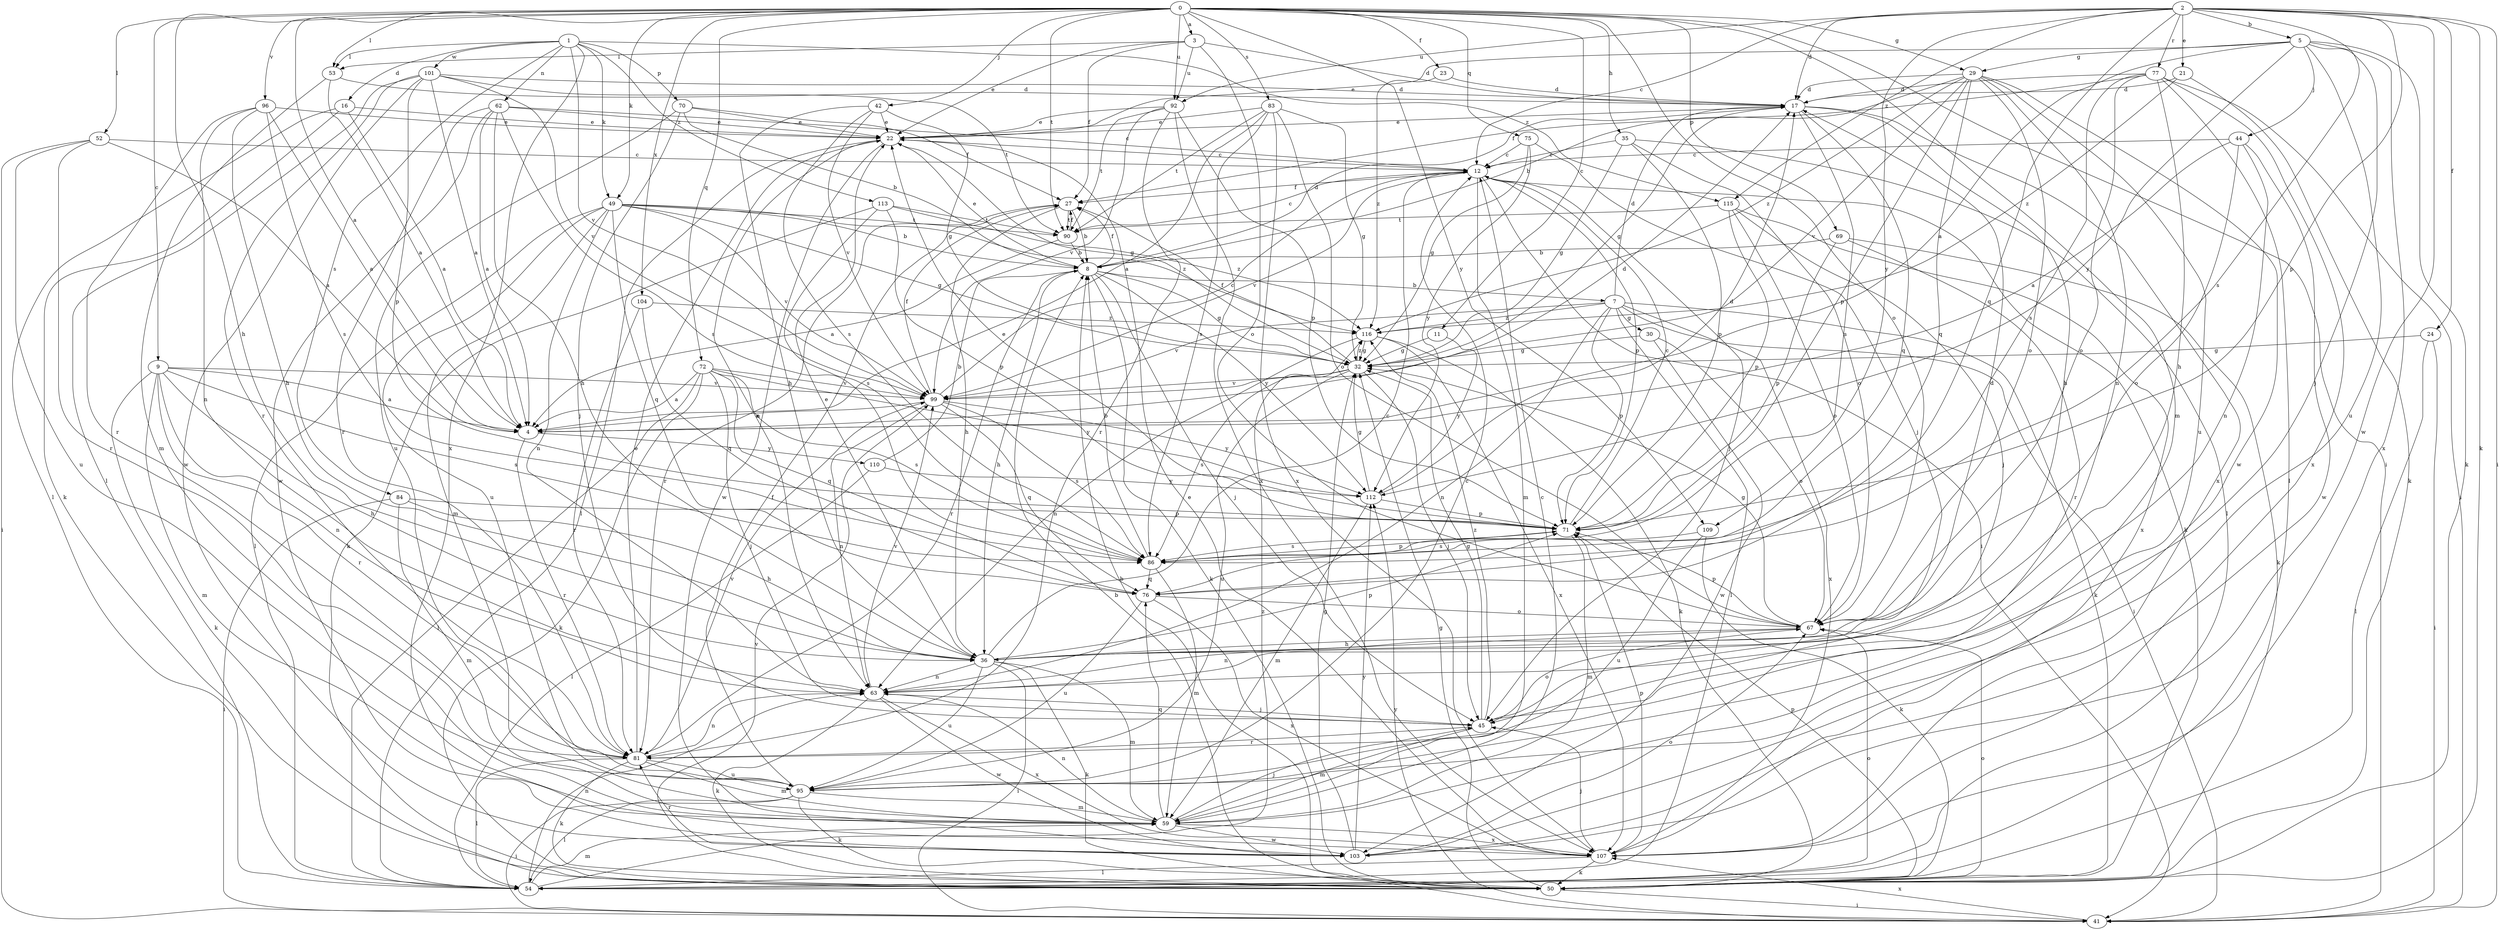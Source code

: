 strict digraph  {
0;
1;
2;
3;
4;
5;
7;
8;
9;
11;
12;
16;
17;
21;
22;
23;
24;
27;
29;
30;
32;
35;
36;
41;
42;
44;
45;
49;
50;
52;
53;
54;
59;
62;
63;
67;
69;
70;
71;
72;
75;
76;
77;
81;
83;
84;
86;
90;
92;
95;
96;
99;
101;
103;
104;
107;
109;
110;
112;
113;
115;
116;
0 -> 3  [label=a];
0 -> 4  [label=a];
0 -> 9  [label=c];
0 -> 11  [label=c];
0 -> 23  [label=f];
0 -> 29  [label=g];
0 -> 35  [label=h];
0 -> 36  [label=h];
0 -> 41  [label=i];
0 -> 42  [label=j];
0 -> 49  [label=k];
0 -> 52  [label=l];
0 -> 53  [label=l];
0 -> 59  [label=m];
0 -> 67  [label=o];
0 -> 69  [label=p];
0 -> 72  [label=q];
0 -> 75  [label=q];
0 -> 83  [label=s];
0 -> 90  [label=t];
0 -> 92  [label=u];
0 -> 96  [label=v];
0 -> 104  [label=x];
0 -> 109  [label=y];
1 -> 16  [label=d];
1 -> 49  [label=k];
1 -> 53  [label=l];
1 -> 62  [label=n];
1 -> 70  [label=p];
1 -> 84  [label=s];
1 -> 99  [label=v];
1 -> 101  [label=w];
1 -> 107  [label=x];
1 -> 113  [label=z];
1 -> 115  [label=z];
2 -> 5  [label=b];
2 -> 12  [label=c];
2 -> 17  [label=d];
2 -> 21  [label=e];
2 -> 24  [label=f];
2 -> 41  [label=i];
2 -> 50  [label=k];
2 -> 71  [label=p];
2 -> 76  [label=q];
2 -> 77  [label=r];
2 -> 86  [label=s];
2 -> 92  [label=u];
2 -> 103  [label=w];
2 -> 109  [label=y];
2 -> 115  [label=z];
3 -> 17  [label=d];
3 -> 22  [label=e];
3 -> 27  [label=f];
3 -> 53  [label=l];
3 -> 67  [label=o];
3 -> 92  [label=u];
4 -> 17  [label=d];
4 -> 81  [label=r];
4 -> 110  [label=y];
5 -> 4  [label=a];
5 -> 22  [label=e];
5 -> 29  [label=g];
5 -> 44  [label=j];
5 -> 45  [label=j];
5 -> 50  [label=k];
5 -> 95  [label=u];
5 -> 107  [label=x];
5 -> 112  [label=y];
7 -> 17  [label=d];
7 -> 30  [label=g];
7 -> 41  [label=i];
7 -> 50  [label=k];
7 -> 54  [label=l];
7 -> 63  [label=n];
7 -> 71  [label=p];
7 -> 99  [label=v];
7 -> 107  [label=x];
7 -> 116  [label=z];
8 -> 7  [label=b];
8 -> 17  [label=d];
8 -> 22  [label=e];
8 -> 27  [label=f];
8 -> 32  [label=g];
8 -> 36  [label=h];
8 -> 45  [label=j];
8 -> 50  [label=k];
8 -> 81  [label=r];
8 -> 112  [label=y];
9 -> 4  [label=a];
9 -> 36  [label=h];
9 -> 50  [label=k];
9 -> 59  [label=m];
9 -> 63  [label=n];
9 -> 81  [label=r];
9 -> 86  [label=s];
9 -> 99  [label=v];
11 -> 32  [label=g];
11 -> 112  [label=y];
12 -> 27  [label=f];
12 -> 41  [label=i];
12 -> 45  [label=j];
12 -> 50  [label=k];
12 -> 59  [label=m];
12 -> 71  [label=p];
12 -> 99  [label=v];
16 -> 4  [label=a];
16 -> 22  [label=e];
16 -> 50  [label=k];
16 -> 54  [label=l];
17 -> 22  [label=e];
17 -> 32  [label=g];
17 -> 36  [label=h];
17 -> 76  [label=q];
17 -> 86  [label=s];
17 -> 107  [label=x];
21 -> 17  [label=d];
21 -> 50  [label=k];
21 -> 116  [label=z];
22 -> 12  [label=c];
22 -> 32  [label=g];
22 -> 54  [label=l];
22 -> 63  [label=n];
22 -> 103  [label=w];
23 -> 17  [label=d];
23 -> 116  [label=z];
24 -> 32  [label=g];
24 -> 41  [label=i];
24 -> 54  [label=l];
27 -> 8  [label=b];
27 -> 36  [label=h];
27 -> 81  [label=r];
27 -> 90  [label=t];
29 -> 8  [label=b];
29 -> 17  [label=d];
29 -> 63  [label=n];
29 -> 67  [label=o];
29 -> 71  [label=p];
29 -> 76  [label=q];
29 -> 95  [label=u];
29 -> 99  [label=v];
29 -> 103  [label=w];
29 -> 116  [label=z];
30 -> 32  [label=g];
30 -> 67  [label=o];
30 -> 103  [label=w];
32 -> 27  [label=f];
32 -> 45  [label=j];
32 -> 86  [label=s];
32 -> 95  [label=u];
32 -> 99  [label=v];
32 -> 116  [label=z];
35 -> 12  [label=c];
35 -> 32  [label=g];
35 -> 54  [label=l];
35 -> 67  [label=o];
35 -> 71  [label=p];
36 -> 12  [label=c];
36 -> 17  [label=d];
36 -> 22  [label=e];
36 -> 41  [label=i];
36 -> 50  [label=k];
36 -> 59  [label=m];
36 -> 63  [label=n];
36 -> 71  [label=p];
36 -> 95  [label=u];
41 -> 8  [label=b];
41 -> 107  [label=x];
41 -> 112  [label=y];
42 -> 22  [label=e];
42 -> 32  [label=g];
42 -> 36  [label=h];
42 -> 86  [label=s];
42 -> 99  [label=v];
44 -> 4  [label=a];
44 -> 12  [label=c];
44 -> 63  [label=n];
44 -> 67  [label=o];
44 -> 103  [label=w];
45 -> 32  [label=g];
45 -> 59  [label=m];
45 -> 67  [label=o];
45 -> 81  [label=r];
45 -> 116  [label=z];
49 -> 8  [label=b];
49 -> 32  [label=g];
49 -> 54  [label=l];
49 -> 59  [label=m];
49 -> 63  [label=n];
49 -> 76  [label=q];
49 -> 90  [label=t];
49 -> 95  [label=u];
49 -> 99  [label=v];
49 -> 116  [label=z];
50 -> 8  [label=b];
50 -> 32  [label=g];
50 -> 41  [label=i];
50 -> 67  [label=o];
50 -> 71  [label=p];
50 -> 99  [label=v];
52 -> 4  [label=a];
52 -> 12  [label=c];
52 -> 41  [label=i];
52 -> 81  [label=r];
52 -> 95  [label=u];
53 -> 4  [label=a];
53 -> 17  [label=d];
53 -> 59  [label=m];
54 -> 59  [label=m];
54 -> 63  [label=n];
54 -> 67  [label=o];
54 -> 116  [label=z];
59 -> 12  [label=c];
59 -> 45  [label=j];
59 -> 63  [label=n];
59 -> 76  [label=q];
59 -> 103  [label=w];
59 -> 107  [label=x];
62 -> 4  [label=a];
62 -> 12  [label=c];
62 -> 22  [label=e];
62 -> 36  [label=h];
62 -> 81  [label=r];
62 -> 86  [label=s];
62 -> 103  [label=w];
63 -> 45  [label=j];
63 -> 50  [label=k];
63 -> 99  [label=v];
63 -> 103  [label=w];
63 -> 107  [label=x];
67 -> 32  [label=g];
67 -> 36  [label=h];
67 -> 63  [label=n];
67 -> 71  [label=p];
69 -> 8  [label=b];
69 -> 50  [label=k];
69 -> 71  [label=p];
69 -> 81  [label=r];
70 -> 8  [label=b];
70 -> 22  [label=e];
70 -> 27  [label=f];
70 -> 45  [label=j];
70 -> 95  [label=u];
71 -> 12  [label=c];
71 -> 22  [label=e];
71 -> 59  [label=m];
71 -> 86  [label=s];
72 -> 4  [label=a];
72 -> 45  [label=j];
72 -> 50  [label=k];
72 -> 54  [label=l];
72 -> 76  [label=q];
72 -> 86  [label=s];
72 -> 99  [label=v];
72 -> 112  [label=y];
75 -> 12  [label=c];
75 -> 32  [label=g];
75 -> 45  [label=j];
75 -> 112  [label=y];
76 -> 67  [label=o];
76 -> 95  [label=u];
76 -> 107  [label=x];
77 -> 17  [label=d];
77 -> 27  [label=f];
77 -> 36  [label=h];
77 -> 41  [label=i];
77 -> 54  [label=l];
77 -> 67  [label=o];
77 -> 86  [label=s];
77 -> 107  [label=x];
81 -> 22  [label=e];
81 -> 50  [label=k];
81 -> 54  [label=l];
81 -> 59  [label=m];
81 -> 63  [label=n];
81 -> 95  [label=u];
81 -> 99  [label=v];
83 -> 4  [label=a];
83 -> 22  [label=e];
83 -> 32  [label=g];
83 -> 67  [label=o];
83 -> 86  [label=s];
83 -> 90  [label=t];
83 -> 107  [label=x];
84 -> 36  [label=h];
84 -> 41  [label=i];
84 -> 59  [label=m];
84 -> 71  [label=p];
86 -> 8  [label=b];
86 -> 59  [label=m];
86 -> 71  [label=p];
86 -> 76  [label=q];
90 -> 4  [label=a];
90 -> 8  [label=b];
90 -> 12  [label=c];
90 -> 27  [label=f];
92 -> 22  [label=e];
92 -> 71  [label=p];
92 -> 81  [label=r];
92 -> 90  [label=t];
92 -> 99  [label=v];
92 -> 107  [label=x];
95 -> 12  [label=c];
95 -> 27  [label=f];
95 -> 41  [label=i];
95 -> 50  [label=k];
95 -> 54  [label=l];
95 -> 59  [label=m];
96 -> 4  [label=a];
96 -> 22  [label=e];
96 -> 36  [label=h];
96 -> 63  [label=n];
96 -> 81  [label=r];
96 -> 86  [label=s];
99 -> 4  [label=a];
99 -> 12  [label=c];
99 -> 27  [label=f];
99 -> 63  [label=n];
99 -> 76  [label=q];
99 -> 86  [label=s];
99 -> 112  [label=y];
101 -> 4  [label=a];
101 -> 17  [label=d];
101 -> 54  [label=l];
101 -> 71  [label=p];
101 -> 81  [label=r];
101 -> 90  [label=t];
101 -> 99  [label=v];
101 -> 103  [label=w];
103 -> 32  [label=g];
103 -> 67  [label=o];
103 -> 81  [label=r];
103 -> 112  [label=y];
104 -> 76  [label=q];
104 -> 81  [label=r];
104 -> 116  [label=z];
107 -> 22  [label=e];
107 -> 45  [label=j];
107 -> 50  [label=k];
107 -> 54  [label=l];
107 -> 71  [label=p];
109 -> 50  [label=k];
109 -> 86  [label=s];
109 -> 95  [label=u];
110 -> 8  [label=b];
110 -> 54  [label=l];
110 -> 112  [label=y];
112 -> 17  [label=d];
112 -> 32  [label=g];
112 -> 59  [label=m];
112 -> 71  [label=p];
113 -> 50  [label=k];
113 -> 71  [label=p];
113 -> 86  [label=s];
113 -> 90  [label=t];
113 -> 116  [label=z];
115 -> 45  [label=j];
115 -> 67  [label=o];
115 -> 71  [label=p];
115 -> 90  [label=t];
115 -> 107  [label=x];
116 -> 32  [label=g];
116 -> 50  [label=k];
116 -> 63  [label=n];
116 -> 107  [label=x];
}
